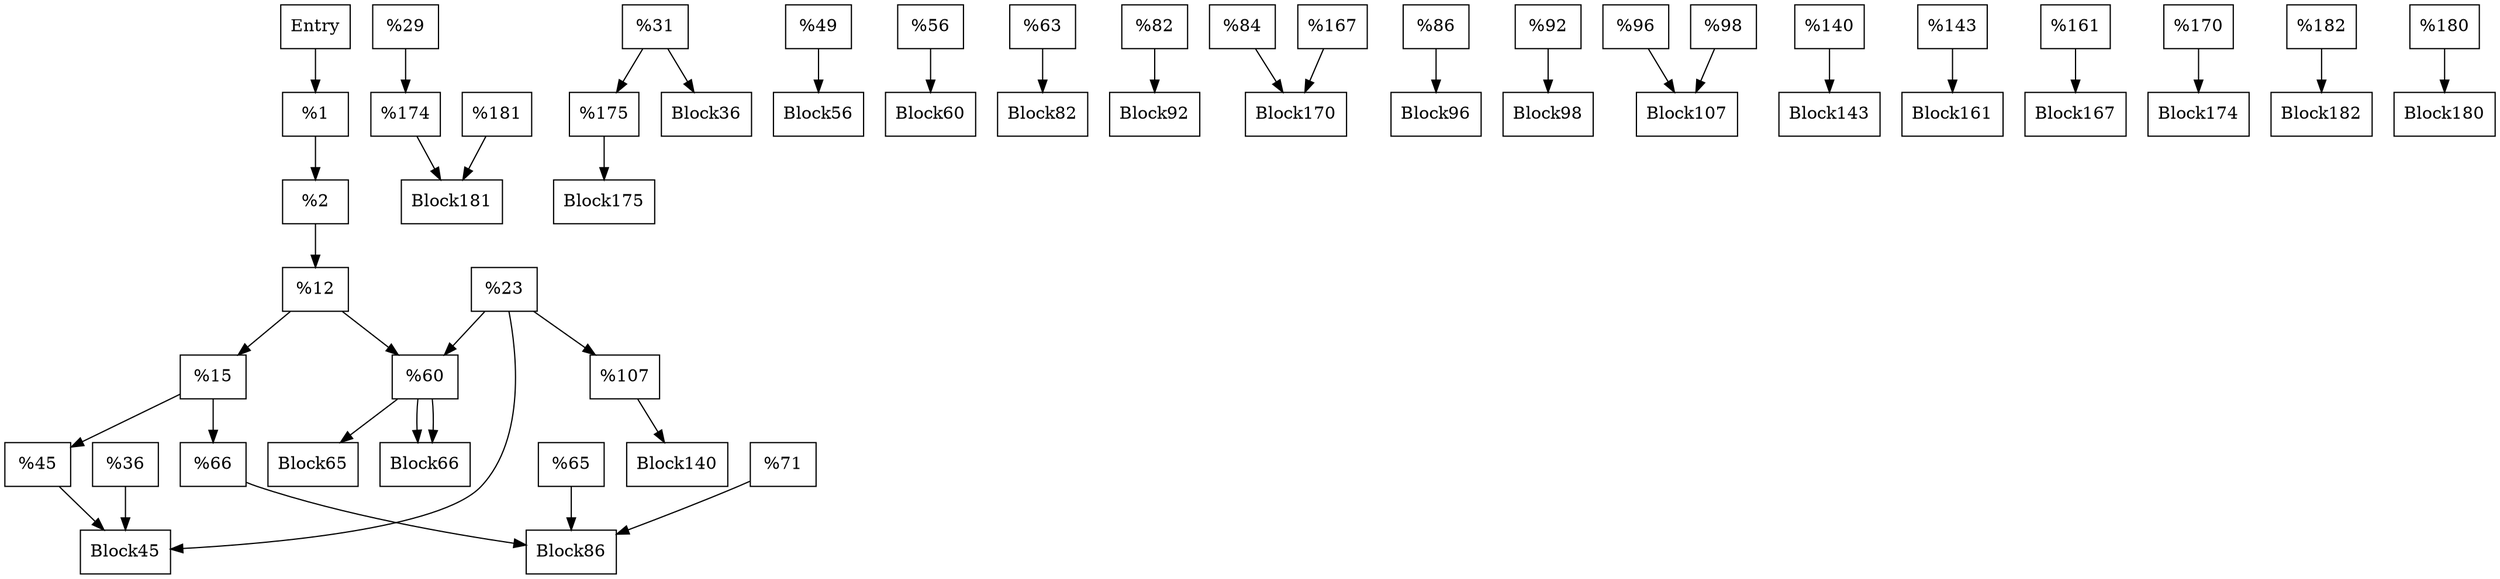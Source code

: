 digraph CFG {
    rankdir=TB;
    
    // Nodes
    node [shape=box];
    Entry [label="Entry"];
    Block1 [label="%1"];
    Block2 [label="%2"];
    Block3 [label="%12"];
    Block4 [label="%15"];
    Block5 [label="%23"];
    Block6 [label="%29"];
    Block7 [label="%31"];
    Block8 [label="%36"];
    Block9 [label="%45"];
    Block10 [label="%49"];
    Block11 [label="%56"];
    Block12 [label="%60"];
    Block13 [label="%63"];
    Block14 [label="%65"];
    Block15 [label="%66"];
    Block16 [label="%71"];
    Block17 [label="%82"];
    Block18 [label="%84"];
    Block19 [label="%86"];
    Block20 [label="%92"];
    Block21 [label="%96"];
    Block22 [label="%98"];
    Block23 [label="%107"];
    Block24 [label="%140"];
    Block25 [label="%143"];
    Block26 [label="%161"];
    Block27 [label="%167"];
    Block28 [label="%170"];
    Block29 [label="%174"];
    Block30 [label="%182"];
    Block31 [label="%175"];
    Block32 [label="%180"];
    Block33 [label="%181"];
    
    // Edges
    Entry -> Block1;
    Block1 -> Block2;
    Block2 -> Block3;
    Block3 -> Block4;
    Block3 -> Block12;
    Block4 -> Block15;
    Block4 -> Block9;
    Block5 -> Block12;
    Block5 -> Block45;
    Block5 -> Block23;
    Block6 -> Block29;
    Block7 -> Block31;
    Block7 -> Block36;
    Block8 -> Block45;
    Block9 -> Block45;
    Block10 -> Block56;
    Block11 -> Block60;
    Block12 -> Block66;
    Block12 -> Block65;
    Block12 -> Block66;
    Block13 -> Block82;
    Block14 -> Block86;
    Block15 -> Block86;
    Block16 -> Block86;
    Block17 -> Block92;
    Block18 -> Block170;
    Block19 -> Block96;
    Block20 -> Block98;
    Block21 -> Block107;
    Block22 -> Block107;
    Block23 -> Block140;
    Block24 -> Block143;
    Block25 -> Block161;
    Block26 -> Block167;
    Block27 -> Block170;
    Block28 -> Block174;
    Block29 -> Block181;
    Block30 -> Block182;
    Block31 -> Block175;
    Block32 -> Block180;
    Block33 -> Block181;
}